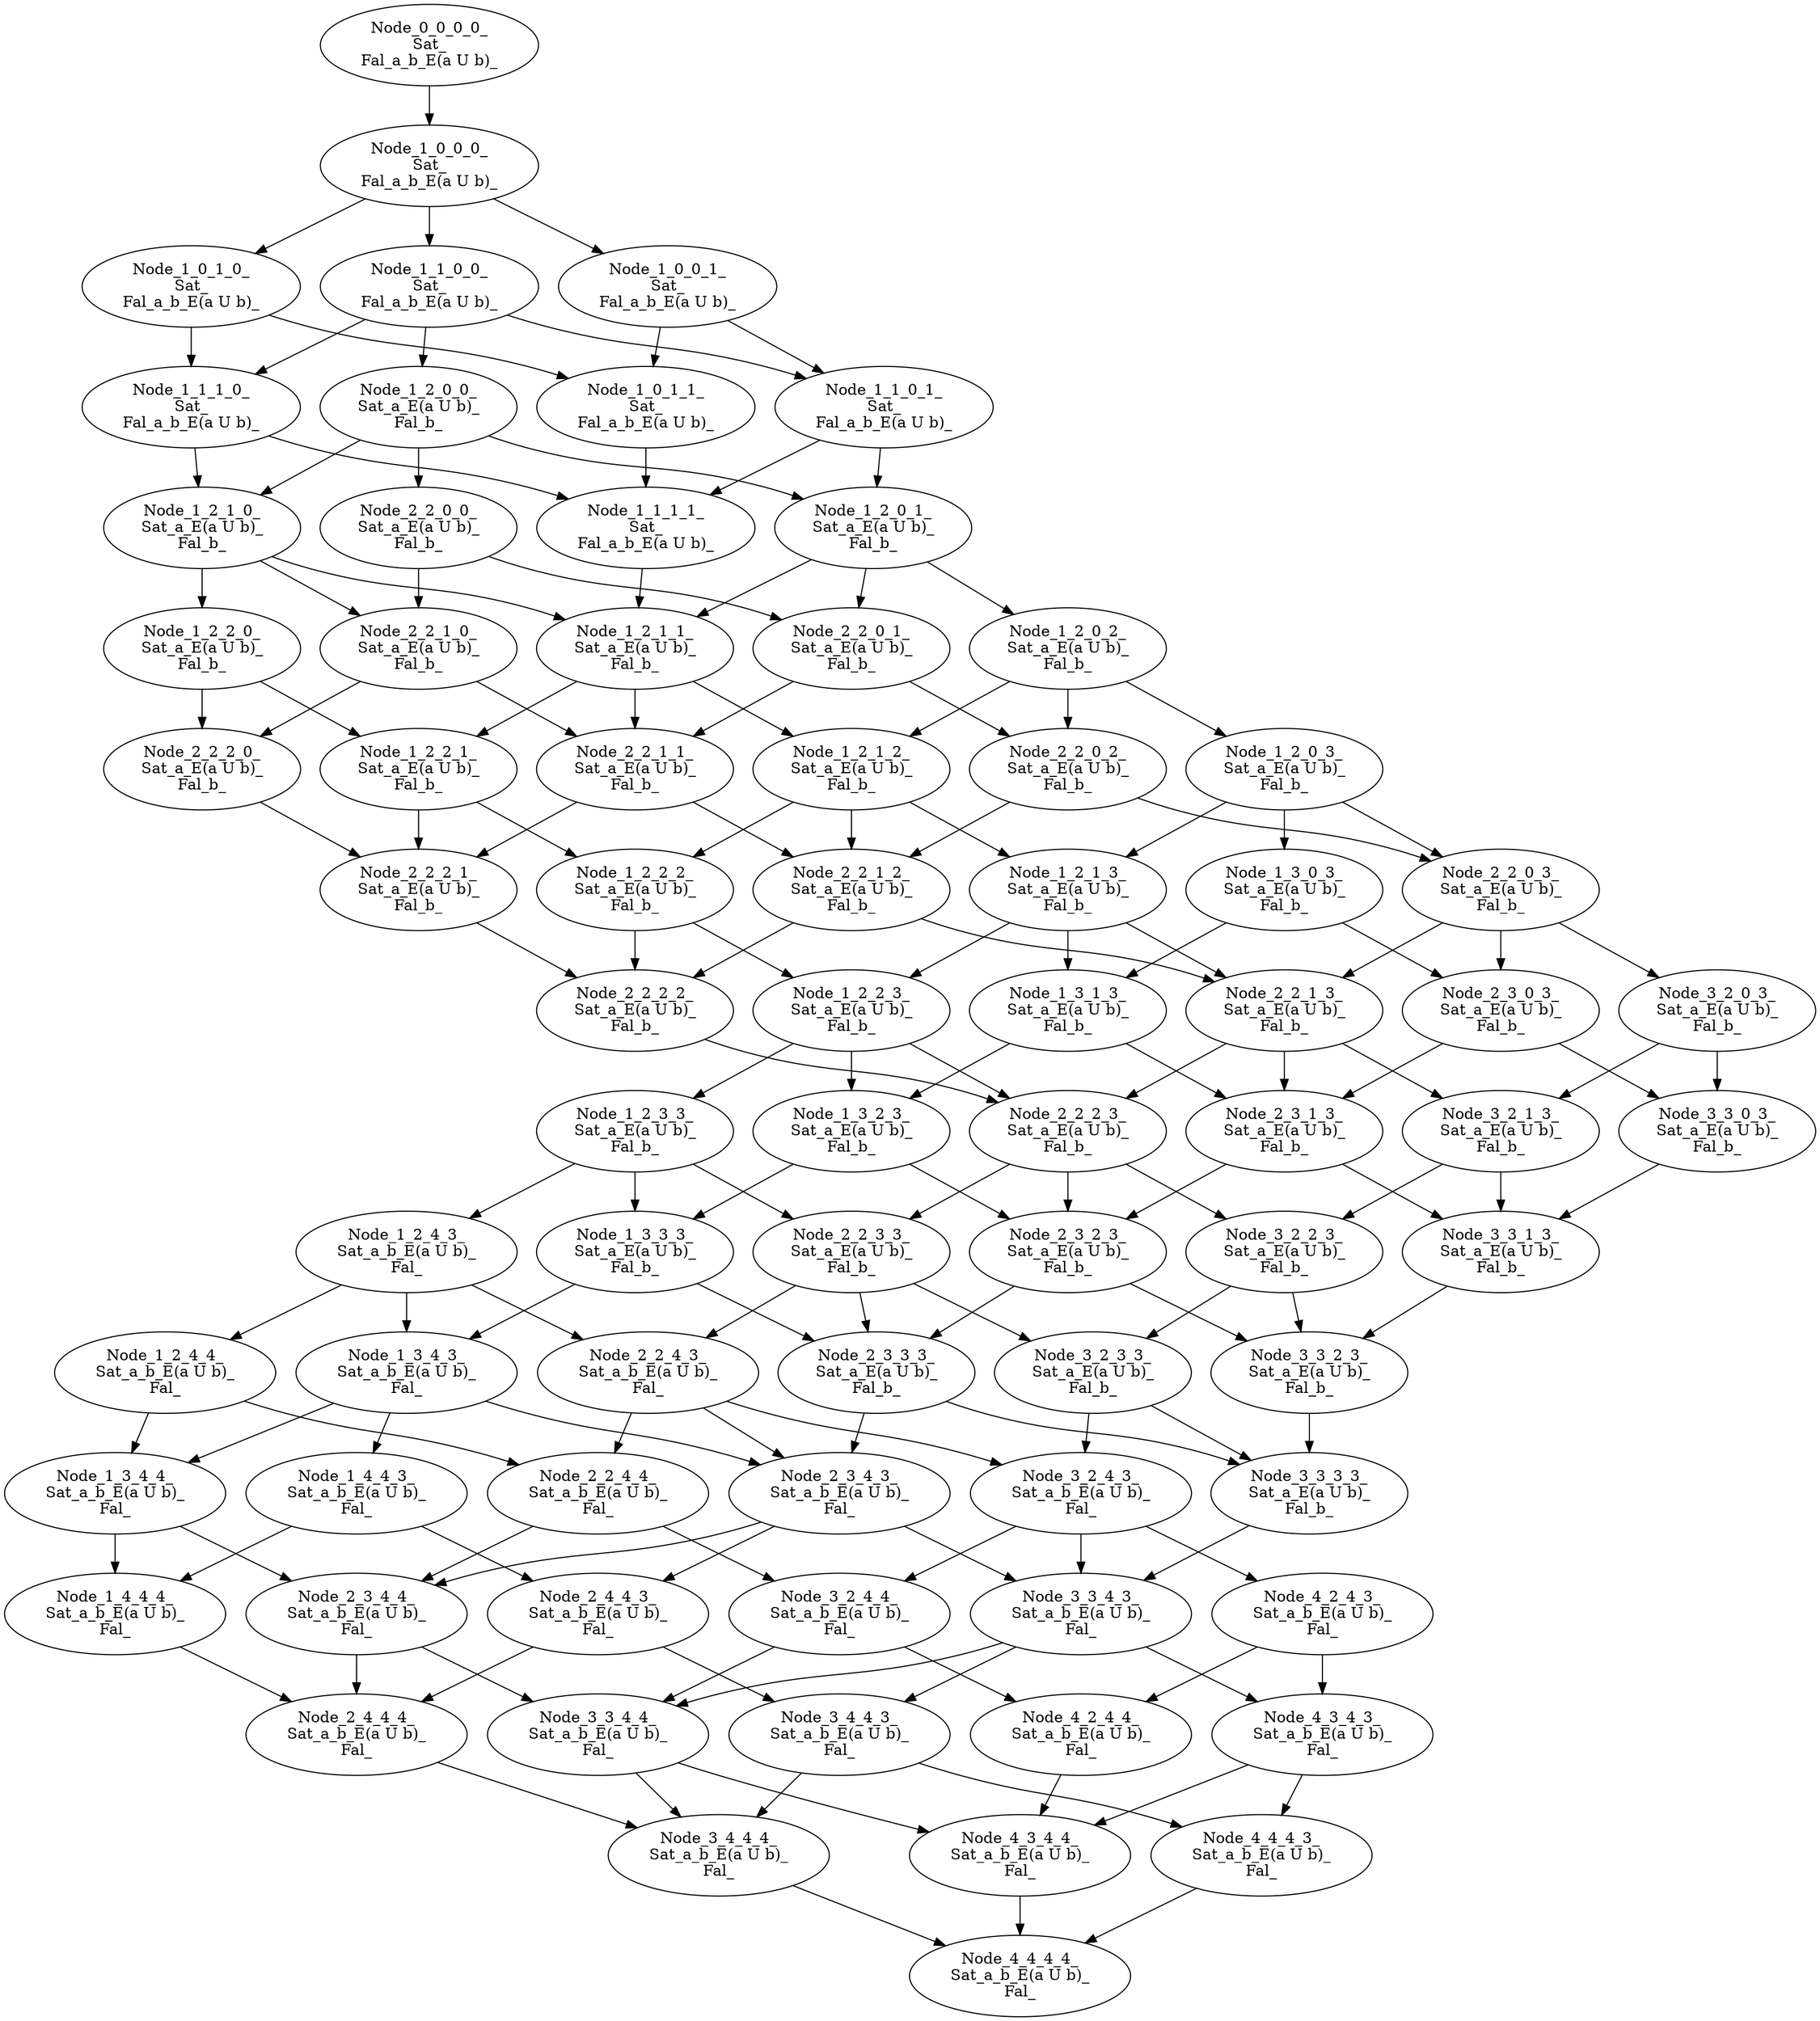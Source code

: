 digraph Check {
"Node_4_4_4_3_\nSat_a_b_E(a U b)_\nFal_"	 -> 	"Node_4_4_4_4_\nSat_a_b_E(a U b)_\nFal_";
"Node_3_4_4_4_\nSat_a_b_E(a U b)_\nFal_"	 -> 	"Node_4_4_4_4_\nSat_a_b_E(a U b)_\nFal_";
"Node_4_3_4_4_\nSat_a_b_E(a U b)_\nFal_"	 -> 	"Node_4_4_4_4_\nSat_a_b_E(a U b)_\nFal_";
"Node_4_3_4_3_\nSat_a_b_E(a U b)_\nFal_"	 -> 	"Node_4_4_4_3_\nSat_a_b_E(a U b)_\nFal_";
"Node_3_4_4_3_\nSat_a_b_E(a U b)_\nFal_"	 -> 	"Node_4_4_4_3_\nSat_a_b_E(a U b)_\nFal_";
"Node_3_4_4_3_\nSat_a_b_E(a U b)_\nFal_"	 -> 	"Node_3_4_4_4_\nSat_a_b_E(a U b)_\nFal_";
"Node_2_4_4_4_\nSat_a_b_E(a U b)_\nFal_"	 -> 	"Node_3_4_4_4_\nSat_a_b_E(a U b)_\nFal_";
"Node_3_3_4_4_\nSat_a_b_E(a U b)_\nFal_"	 -> 	"Node_3_4_4_4_\nSat_a_b_E(a U b)_\nFal_";
"Node_4_3_4_3_\nSat_a_b_E(a U b)_\nFal_"	 -> 	"Node_4_3_4_4_\nSat_a_b_E(a U b)_\nFal_";
"Node_3_3_4_4_\nSat_a_b_E(a U b)_\nFal_"	 -> 	"Node_4_3_4_4_\nSat_a_b_E(a U b)_\nFal_";
"Node_4_2_4_4_\nSat_a_b_E(a U b)_\nFal_"	 -> 	"Node_4_3_4_4_\nSat_a_b_E(a U b)_\nFal_";
"Node_3_3_4_3_\nSat_a_b_E(a U b)_\nFal_"	 -> 	"Node_4_3_4_3_\nSat_a_b_E(a U b)_\nFal_";
"Node_4_2_4_3_\nSat_a_b_E(a U b)_\nFal_"	 -> 	"Node_4_3_4_3_\nSat_a_b_E(a U b)_\nFal_";
"Node_3_3_4_3_\nSat_a_b_E(a U b)_\nFal_"	 -> 	"Node_3_4_4_3_\nSat_a_b_E(a U b)_\nFal_";
"Node_2_4_4_3_\nSat_a_b_E(a U b)_\nFal_"	 -> 	"Node_3_4_4_3_\nSat_a_b_E(a U b)_\nFal_";
"Node_2_4_4_3_\nSat_a_b_E(a U b)_\nFal_"	 -> 	"Node_2_4_4_4_\nSat_a_b_E(a U b)_\nFal_";
"Node_1_4_4_4_\nSat_a_b_E(a U b)_\nFal_"	 -> 	"Node_2_4_4_4_\nSat_a_b_E(a U b)_\nFal_";
"Node_2_3_4_4_\nSat_a_b_E(a U b)_\nFal_"	 -> 	"Node_2_4_4_4_\nSat_a_b_E(a U b)_\nFal_";
"Node_3_3_4_3_\nSat_a_b_E(a U b)_\nFal_"	 -> 	"Node_3_3_4_4_\nSat_a_b_E(a U b)_\nFal_";
"Node_2_3_4_4_\nSat_a_b_E(a U b)_\nFal_"	 -> 	"Node_3_3_4_4_\nSat_a_b_E(a U b)_\nFal_";
"Node_3_2_4_4_\nSat_a_b_E(a U b)_\nFal_"	 -> 	"Node_3_3_4_4_\nSat_a_b_E(a U b)_\nFal_";
"Node_4_2_4_3_\nSat_a_b_E(a U b)_\nFal_"	 -> 	"Node_4_2_4_4_\nSat_a_b_E(a U b)_\nFal_";
"Node_3_2_4_4_\nSat_a_b_E(a U b)_\nFal_"	 -> 	"Node_4_2_4_4_\nSat_a_b_E(a U b)_\nFal_";
"Node_3_3_3_3_\nSat_a_E(a U b)_\nFal_b_"	 -> 	"Node_3_3_4_3_\nSat_a_b_E(a U b)_\nFal_";
"Node_2_3_4_3_\nSat_a_b_E(a U b)_\nFal_"	 -> 	"Node_3_3_4_3_\nSat_a_b_E(a U b)_\nFal_";
"Node_3_2_4_3_\nSat_a_b_E(a U b)_\nFal_"	 -> 	"Node_3_3_4_3_\nSat_a_b_E(a U b)_\nFal_";
"Node_3_2_4_3_\nSat_a_b_E(a U b)_\nFal_"	 -> 	"Node_4_2_4_3_\nSat_a_b_E(a U b)_\nFal_";
"Node_2_3_4_3_\nSat_a_b_E(a U b)_\nFal_"	 -> 	"Node_2_4_4_3_\nSat_a_b_E(a U b)_\nFal_";
"Node_1_4_4_3_\nSat_a_b_E(a U b)_\nFal_"	 -> 	"Node_2_4_4_3_\nSat_a_b_E(a U b)_\nFal_";
"Node_1_4_4_3_\nSat_a_b_E(a U b)_\nFal_"	 -> 	"Node_1_4_4_4_\nSat_a_b_E(a U b)_\nFal_";
"Node_1_3_4_4_\nSat_a_b_E(a U b)_\nFal_"	 -> 	"Node_1_4_4_4_\nSat_a_b_E(a U b)_\nFal_";
"Node_2_3_4_3_\nSat_a_b_E(a U b)_\nFal_"	 -> 	"Node_2_3_4_4_\nSat_a_b_E(a U b)_\nFal_";
"Node_1_3_4_4_\nSat_a_b_E(a U b)_\nFal_"	 -> 	"Node_2_3_4_4_\nSat_a_b_E(a U b)_\nFal_";
"Node_2_2_4_4_\nSat_a_b_E(a U b)_\nFal_"	 -> 	"Node_2_3_4_4_\nSat_a_b_E(a U b)_\nFal_";
"Node_3_2_4_3_\nSat_a_b_E(a U b)_\nFal_"	 -> 	"Node_3_2_4_4_\nSat_a_b_E(a U b)_\nFal_";
"Node_2_2_4_4_\nSat_a_b_E(a U b)_\nFal_"	 -> 	"Node_3_2_4_4_\nSat_a_b_E(a U b)_\nFal_";
"Node_3_3_2_3_\nSat_a_E(a U b)_\nFal_b_"	 -> 	"Node_3_3_3_3_\nSat_a_E(a U b)_\nFal_b_";
"Node_2_3_3_3_\nSat_a_E(a U b)_\nFal_b_"	 -> 	"Node_3_3_3_3_\nSat_a_E(a U b)_\nFal_b_";
"Node_3_2_3_3_\nSat_a_E(a U b)_\nFal_b_"	 -> 	"Node_3_3_3_3_\nSat_a_E(a U b)_\nFal_b_";
"Node_2_3_3_3_\nSat_a_E(a U b)_\nFal_b_"	 -> 	"Node_2_3_4_3_\nSat_a_b_E(a U b)_\nFal_";
"Node_1_3_4_3_\nSat_a_b_E(a U b)_\nFal_"	 -> 	"Node_2_3_4_3_\nSat_a_b_E(a U b)_\nFal_";
"Node_2_2_4_3_\nSat_a_b_E(a U b)_\nFal_"	 -> 	"Node_2_3_4_3_\nSat_a_b_E(a U b)_\nFal_";
"Node_3_2_3_3_\nSat_a_E(a U b)_\nFal_b_"	 -> 	"Node_3_2_4_3_\nSat_a_b_E(a U b)_\nFal_";
"Node_2_2_4_3_\nSat_a_b_E(a U b)_\nFal_"	 -> 	"Node_3_2_4_3_\nSat_a_b_E(a U b)_\nFal_";
"Node_1_3_4_3_\nSat_a_b_E(a U b)_\nFal_"	 -> 	"Node_1_4_4_3_\nSat_a_b_E(a U b)_\nFal_";
"Node_1_3_4_3_\nSat_a_b_E(a U b)_\nFal_"	 -> 	"Node_1_3_4_4_\nSat_a_b_E(a U b)_\nFal_";
"Node_1_2_4_4_\nSat_a_b_E(a U b)_\nFal_"	 -> 	"Node_1_3_4_4_\nSat_a_b_E(a U b)_\nFal_";
"Node_2_2_4_3_\nSat_a_b_E(a U b)_\nFal_"	 -> 	"Node_2_2_4_4_\nSat_a_b_E(a U b)_\nFal_";
"Node_1_2_4_4_\nSat_a_b_E(a U b)_\nFal_"	 -> 	"Node_2_2_4_4_\nSat_a_b_E(a U b)_\nFal_";
"Node_3_2_2_3_\nSat_a_E(a U b)_\nFal_b_"	 -> 	"Node_3_3_2_3_\nSat_a_E(a U b)_\nFal_b_";
"Node_2_3_2_3_\nSat_a_E(a U b)_\nFal_b_"	 -> 	"Node_3_3_2_3_\nSat_a_E(a U b)_\nFal_b_";
"Node_3_3_1_3_\nSat_a_E(a U b)_\nFal_b_"	 -> 	"Node_3_3_2_3_\nSat_a_E(a U b)_\nFal_b_";
"Node_2_3_2_3_\nSat_a_E(a U b)_\nFal_b_"	 -> 	"Node_2_3_3_3_\nSat_a_E(a U b)_\nFal_b_";
"Node_1_3_3_3_\nSat_a_E(a U b)_\nFal_b_"	 -> 	"Node_2_3_3_3_\nSat_a_E(a U b)_\nFal_b_";
"Node_2_2_3_3_\nSat_a_E(a U b)_\nFal_b_"	 -> 	"Node_2_3_3_3_\nSat_a_E(a U b)_\nFal_b_";
"Node_3_2_2_3_\nSat_a_E(a U b)_\nFal_b_"	 -> 	"Node_3_2_3_3_\nSat_a_E(a U b)_\nFal_b_";
"Node_2_2_3_3_\nSat_a_E(a U b)_\nFal_b_"	 -> 	"Node_3_2_3_3_\nSat_a_E(a U b)_\nFal_b_";
"Node_1_3_3_3_\nSat_a_E(a U b)_\nFal_b_"	 -> 	"Node_1_3_4_3_\nSat_a_b_E(a U b)_\nFal_";
"Node_1_2_4_3_\nSat_a_b_E(a U b)_\nFal_"	 -> 	"Node_1_3_4_3_\nSat_a_b_E(a U b)_\nFal_";
"Node_2_2_3_3_\nSat_a_E(a U b)_\nFal_b_"	 -> 	"Node_2_2_4_3_\nSat_a_b_E(a U b)_\nFal_";
"Node_1_2_4_3_\nSat_a_b_E(a U b)_\nFal_"	 -> 	"Node_2_2_4_3_\nSat_a_b_E(a U b)_\nFal_";
"Node_1_2_4_3_\nSat_a_b_E(a U b)_\nFal_"	 -> 	"Node_1_2_4_4_\nSat_a_b_E(a U b)_\nFal_";
"Node_2_2_2_3_\nSat_a_E(a U b)_\nFal_b_"	 -> 	"Node_3_2_2_3_\nSat_a_E(a U b)_\nFal_b_";
"Node_3_2_1_3_\nSat_a_E(a U b)_\nFal_b_"	 -> 	"Node_3_2_2_3_\nSat_a_E(a U b)_\nFal_b_";
"Node_2_2_2_3_\nSat_a_E(a U b)_\nFal_b_"	 -> 	"Node_2_3_2_3_\nSat_a_E(a U b)_\nFal_b_";
"Node_1_3_2_3_\nSat_a_E(a U b)_\nFal_b_"	 -> 	"Node_2_3_2_3_\nSat_a_E(a U b)_\nFal_b_";
"Node_2_3_1_3_\nSat_a_E(a U b)_\nFal_b_"	 -> 	"Node_2_3_2_3_\nSat_a_E(a U b)_\nFal_b_";
"Node_3_2_1_3_\nSat_a_E(a U b)_\nFal_b_"	 -> 	"Node_3_3_1_3_\nSat_a_E(a U b)_\nFal_b_";
"Node_2_3_1_3_\nSat_a_E(a U b)_\nFal_b_"	 -> 	"Node_3_3_1_3_\nSat_a_E(a U b)_\nFal_b_";
"Node_3_3_0_3_\nSat_a_E(a U b)_\nFal_b_"	 -> 	"Node_3_3_1_3_\nSat_a_E(a U b)_\nFal_b_";
"Node_1_3_2_3_\nSat_a_E(a U b)_\nFal_b_"	 -> 	"Node_1_3_3_3_\nSat_a_E(a U b)_\nFal_b_";
"Node_1_2_3_3_\nSat_a_E(a U b)_\nFal_b_"	 -> 	"Node_1_3_3_3_\nSat_a_E(a U b)_\nFal_b_";
"Node_2_2_2_3_\nSat_a_E(a U b)_\nFal_b_"	 -> 	"Node_2_2_3_3_\nSat_a_E(a U b)_\nFal_b_";
"Node_1_2_3_3_\nSat_a_E(a U b)_\nFal_b_"	 -> 	"Node_2_2_3_3_\nSat_a_E(a U b)_\nFal_b_";
"Node_1_2_3_3_\nSat_a_E(a U b)_\nFal_b_"	 -> 	"Node_1_2_4_3_\nSat_a_b_E(a U b)_\nFal_";
"Node_2_2_2_2_\nSat_a_E(a U b)_\nFal_b_"	 -> 	"Node_2_2_2_3_\nSat_a_E(a U b)_\nFal_b_";
"Node_1_2_2_3_\nSat_a_E(a U b)_\nFal_b_"	 -> 	"Node_2_2_2_3_\nSat_a_E(a U b)_\nFal_b_";
"Node_2_2_1_3_\nSat_a_E(a U b)_\nFal_b_"	 -> 	"Node_2_2_2_3_\nSat_a_E(a U b)_\nFal_b_";
"Node_2_2_1_3_\nSat_a_E(a U b)_\nFal_b_"	 -> 	"Node_3_2_1_3_\nSat_a_E(a U b)_\nFal_b_";
"Node_3_2_0_3_\nSat_a_E(a U b)_\nFal_b_"	 -> 	"Node_3_2_1_3_\nSat_a_E(a U b)_\nFal_b_";
"Node_1_2_2_3_\nSat_a_E(a U b)_\nFal_b_"	 -> 	"Node_1_3_2_3_\nSat_a_E(a U b)_\nFal_b_";
"Node_1_3_1_3_\nSat_a_E(a U b)_\nFal_b_"	 -> 	"Node_1_3_2_3_\nSat_a_E(a U b)_\nFal_b_";
"Node_2_2_1_3_\nSat_a_E(a U b)_\nFal_b_"	 -> 	"Node_2_3_1_3_\nSat_a_E(a U b)_\nFal_b_";
"Node_1_3_1_3_\nSat_a_E(a U b)_\nFal_b_"	 -> 	"Node_2_3_1_3_\nSat_a_E(a U b)_\nFal_b_";
"Node_2_3_0_3_\nSat_a_E(a U b)_\nFal_b_"	 -> 	"Node_2_3_1_3_\nSat_a_E(a U b)_\nFal_b_";
"Node_3_2_0_3_\nSat_a_E(a U b)_\nFal_b_"	 -> 	"Node_3_3_0_3_\nSat_a_E(a U b)_\nFal_b_";
"Node_2_3_0_3_\nSat_a_E(a U b)_\nFal_b_"	 -> 	"Node_3_3_0_3_\nSat_a_E(a U b)_\nFal_b_";
"Node_1_2_2_3_\nSat_a_E(a U b)_\nFal_b_"	 -> 	"Node_1_2_3_3_\nSat_a_E(a U b)_\nFal_b_";
"Node_2_2_2_1_\nSat_a_E(a U b)_\nFal_b_"	 -> 	"Node_2_2_2_2_\nSat_a_E(a U b)_\nFal_b_";
"Node_1_2_2_2_\nSat_a_E(a U b)_\nFal_b_"	 -> 	"Node_2_2_2_2_\nSat_a_E(a U b)_\nFal_b_";
"Node_2_2_1_2_\nSat_a_E(a U b)_\nFal_b_"	 -> 	"Node_2_2_2_2_\nSat_a_E(a U b)_\nFal_b_";
"Node_1_2_2_2_\nSat_a_E(a U b)_\nFal_b_"	 -> 	"Node_1_2_2_3_\nSat_a_E(a U b)_\nFal_b_";
"Node_1_2_1_3_\nSat_a_E(a U b)_\nFal_b_"	 -> 	"Node_1_2_2_3_\nSat_a_E(a U b)_\nFal_b_";
"Node_2_2_1_2_\nSat_a_E(a U b)_\nFal_b_"	 -> 	"Node_2_2_1_3_\nSat_a_E(a U b)_\nFal_b_";
"Node_1_2_1_3_\nSat_a_E(a U b)_\nFal_b_"	 -> 	"Node_2_2_1_3_\nSat_a_E(a U b)_\nFal_b_";
"Node_2_2_0_3_\nSat_a_E(a U b)_\nFal_b_"	 -> 	"Node_2_2_1_3_\nSat_a_E(a U b)_\nFal_b_";
"Node_2_2_0_3_\nSat_a_E(a U b)_\nFal_b_"	 -> 	"Node_3_2_0_3_\nSat_a_E(a U b)_\nFal_b_";
"Node_1_2_1_3_\nSat_a_E(a U b)_\nFal_b_"	 -> 	"Node_1_3_1_3_\nSat_a_E(a U b)_\nFal_b_";
"Node_1_3_0_3_\nSat_a_E(a U b)_\nFal_b_"	 -> 	"Node_1_3_1_3_\nSat_a_E(a U b)_\nFal_b_";
"Node_2_2_0_3_\nSat_a_E(a U b)_\nFal_b_"	 -> 	"Node_2_3_0_3_\nSat_a_E(a U b)_\nFal_b_";
"Node_1_3_0_3_\nSat_a_E(a U b)_\nFal_b_"	 -> 	"Node_2_3_0_3_\nSat_a_E(a U b)_\nFal_b_";
"Node_2_2_1_1_\nSat_a_E(a U b)_\nFal_b_"	 -> 	"Node_2_2_2_1_\nSat_a_E(a U b)_\nFal_b_";
"Node_1_2_2_1_\nSat_a_E(a U b)_\nFal_b_"	 -> 	"Node_2_2_2_1_\nSat_a_E(a U b)_\nFal_b_";
"Node_2_2_2_0_\nSat_a_E(a U b)_\nFal_b_"	 -> 	"Node_2_2_2_1_\nSat_a_E(a U b)_\nFal_b_";
"Node_1_2_2_1_\nSat_a_E(a U b)_\nFal_b_"	 -> 	"Node_1_2_2_2_\nSat_a_E(a U b)_\nFal_b_";
"Node_1_2_1_2_\nSat_a_E(a U b)_\nFal_b_"	 -> 	"Node_1_2_2_2_\nSat_a_E(a U b)_\nFal_b_";
"Node_2_2_1_1_\nSat_a_E(a U b)_\nFal_b_"	 -> 	"Node_2_2_1_2_\nSat_a_E(a U b)_\nFal_b_";
"Node_1_2_1_2_\nSat_a_E(a U b)_\nFal_b_"	 -> 	"Node_2_2_1_2_\nSat_a_E(a U b)_\nFal_b_";
"Node_2_2_0_2_\nSat_a_E(a U b)_\nFal_b_"	 -> 	"Node_2_2_1_2_\nSat_a_E(a U b)_\nFal_b_";
"Node_1_2_1_2_\nSat_a_E(a U b)_\nFal_b_"	 -> 	"Node_1_2_1_3_\nSat_a_E(a U b)_\nFal_b_";
"Node_1_2_0_3_\nSat_a_E(a U b)_\nFal_b_"	 -> 	"Node_1_2_1_3_\nSat_a_E(a U b)_\nFal_b_";
"Node_2_2_0_2_\nSat_a_E(a U b)_\nFal_b_"	 -> 	"Node_2_2_0_3_\nSat_a_E(a U b)_\nFal_b_";
"Node_1_2_0_3_\nSat_a_E(a U b)_\nFal_b_"	 -> 	"Node_2_2_0_3_\nSat_a_E(a U b)_\nFal_b_";
"Node_1_2_0_3_\nSat_a_E(a U b)_\nFal_b_"	 -> 	"Node_1_3_0_3_\nSat_a_E(a U b)_\nFal_b_";
"Node_1_2_1_1_\nSat_a_E(a U b)_\nFal_b_"	 -> 	"Node_2_2_1_1_\nSat_a_E(a U b)_\nFal_b_";
"Node_2_2_0_1_\nSat_a_E(a U b)_\nFal_b_"	 -> 	"Node_2_2_1_1_\nSat_a_E(a U b)_\nFal_b_";
"Node_2_2_1_0_\nSat_a_E(a U b)_\nFal_b_"	 -> 	"Node_2_2_1_1_\nSat_a_E(a U b)_\nFal_b_";
"Node_1_2_1_1_\nSat_a_E(a U b)_\nFal_b_"	 -> 	"Node_1_2_2_1_\nSat_a_E(a U b)_\nFal_b_";
"Node_1_2_2_0_\nSat_a_E(a U b)_\nFal_b_"	 -> 	"Node_1_2_2_1_\nSat_a_E(a U b)_\nFal_b_";
"Node_2_2_1_0_\nSat_a_E(a U b)_\nFal_b_"	 -> 	"Node_2_2_2_0_\nSat_a_E(a U b)_\nFal_b_";
"Node_1_2_2_0_\nSat_a_E(a U b)_\nFal_b_"	 -> 	"Node_2_2_2_0_\nSat_a_E(a U b)_\nFal_b_";
"Node_1_2_1_1_\nSat_a_E(a U b)_\nFal_b_"	 -> 	"Node_1_2_1_2_\nSat_a_E(a U b)_\nFal_b_";
"Node_1_2_0_2_\nSat_a_E(a U b)_\nFal_b_"	 -> 	"Node_1_2_1_2_\nSat_a_E(a U b)_\nFal_b_";
"Node_2_2_0_1_\nSat_a_E(a U b)_\nFal_b_"	 -> 	"Node_2_2_0_2_\nSat_a_E(a U b)_\nFal_b_";
"Node_1_2_0_2_\nSat_a_E(a U b)_\nFal_b_"	 -> 	"Node_2_2_0_2_\nSat_a_E(a U b)_\nFal_b_";
"Node_1_2_0_2_\nSat_a_E(a U b)_\nFal_b_"	 -> 	"Node_1_2_0_3_\nSat_a_E(a U b)_\nFal_b_";
"Node_1_1_1_1_\nSat_\nFal_a_b_E(a U b)_"	 -> 	"Node_1_2_1_1_\nSat_a_E(a U b)_\nFal_b_";
"Node_1_2_0_1_\nSat_a_E(a U b)_\nFal_b_"	 -> 	"Node_1_2_1_1_\nSat_a_E(a U b)_\nFal_b_";
"Node_1_2_1_0_\nSat_a_E(a U b)_\nFal_b_"	 -> 	"Node_1_2_1_1_\nSat_a_E(a U b)_\nFal_b_";
"Node_1_2_0_1_\nSat_a_E(a U b)_\nFal_b_"	 -> 	"Node_2_2_0_1_\nSat_a_E(a U b)_\nFal_b_";
"Node_2_2_0_0_\nSat_a_E(a U b)_\nFal_b_"	 -> 	"Node_2_2_0_1_\nSat_a_E(a U b)_\nFal_b_";
"Node_1_2_1_0_\nSat_a_E(a U b)_\nFal_b_"	 -> 	"Node_2_2_1_0_\nSat_a_E(a U b)_\nFal_b_";
"Node_2_2_0_0_\nSat_a_E(a U b)_\nFal_b_"	 -> 	"Node_2_2_1_0_\nSat_a_E(a U b)_\nFal_b_";
"Node_1_2_1_0_\nSat_a_E(a U b)_\nFal_b_"	 -> 	"Node_1_2_2_0_\nSat_a_E(a U b)_\nFal_b_";
"Node_1_2_0_1_\nSat_a_E(a U b)_\nFal_b_"	 -> 	"Node_1_2_0_2_\nSat_a_E(a U b)_\nFal_b_";
"Node_1_1_1_0_\nSat_\nFal_a_b_E(a U b)_"	 -> 	"Node_1_1_1_1_\nSat_\nFal_a_b_E(a U b)_";
"Node_1_0_1_1_\nSat_\nFal_a_b_E(a U b)_"	 -> 	"Node_1_1_1_1_\nSat_\nFal_a_b_E(a U b)_";
"Node_1_1_0_1_\nSat_\nFal_a_b_E(a U b)_"	 -> 	"Node_1_1_1_1_\nSat_\nFal_a_b_E(a U b)_";
"Node_1_1_0_1_\nSat_\nFal_a_b_E(a U b)_"	 -> 	"Node_1_2_0_1_\nSat_a_E(a U b)_\nFal_b_";
"Node_1_2_0_0_\nSat_a_E(a U b)_\nFal_b_"	 -> 	"Node_1_2_0_1_\nSat_a_E(a U b)_\nFal_b_";
"Node_1_1_1_0_\nSat_\nFal_a_b_E(a U b)_"	 -> 	"Node_1_2_1_0_\nSat_a_E(a U b)_\nFal_b_";
"Node_1_2_0_0_\nSat_a_E(a U b)_\nFal_b_"	 -> 	"Node_1_2_1_0_\nSat_a_E(a U b)_\nFal_b_";
"Node_1_2_0_0_\nSat_a_E(a U b)_\nFal_b_"	 -> 	"Node_2_2_0_0_\nSat_a_E(a U b)_\nFal_b_";
"Node_1_1_0_0_\nSat_\nFal_a_b_E(a U b)_"	 -> 	"Node_1_1_1_0_\nSat_\nFal_a_b_E(a U b)_";
"Node_1_0_1_0_\nSat_\nFal_a_b_E(a U b)_"	 -> 	"Node_1_1_1_0_\nSat_\nFal_a_b_E(a U b)_";
"Node_1_0_1_0_\nSat_\nFal_a_b_E(a U b)_"	 -> 	"Node_1_0_1_1_\nSat_\nFal_a_b_E(a U b)_";
"Node_1_0_0_1_\nSat_\nFal_a_b_E(a U b)_"	 -> 	"Node_1_0_1_1_\nSat_\nFal_a_b_E(a U b)_";
"Node_1_1_0_0_\nSat_\nFal_a_b_E(a U b)_"	 -> 	"Node_1_1_0_1_\nSat_\nFal_a_b_E(a U b)_";
"Node_1_0_0_1_\nSat_\nFal_a_b_E(a U b)_"	 -> 	"Node_1_1_0_1_\nSat_\nFal_a_b_E(a U b)_";
"Node_1_1_0_0_\nSat_\nFal_a_b_E(a U b)_"	 -> 	"Node_1_2_0_0_\nSat_a_E(a U b)_\nFal_b_";
"Node_1_0_0_0_\nSat_\nFal_a_b_E(a U b)_"	 -> 	"Node_1_1_0_0_\nSat_\nFal_a_b_E(a U b)_";
"Node_1_0_0_0_\nSat_\nFal_a_b_E(a U b)_"	 -> 	"Node_1_0_1_0_\nSat_\nFal_a_b_E(a U b)_";
"Node_1_0_0_0_\nSat_\nFal_a_b_E(a U b)_"	 -> 	"Node_1_0_0_1_\nSat_\nFal_a_b_E(a U b)_";
"Node_0_0_0_0_\nSat_\nFal_a_b_E(a U b)_"	 -> 	"Node_1_0_0_0_\nSat_\nFal_a_b_E(a U b)_";
}
